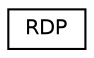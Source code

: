 digraph "Graphical Class Hierarchy"
{
 // LATEX_PDF_SIZE
  edge [fontname="Helvetica",fontsize="10",labelfontname="Helvetica",labelfontsize="10"];
  node [fontname="Helvetica",fontsize="10",shape=record];
  rankdir="LR";
  Node0 [label="RDP",height=0.2,width=0.4,color="black", fillcolor="white", style="filled",URL="$class_r_d_p.html",tooltip="An implementation of the Intel RDRAND digital random number generator"];
}
